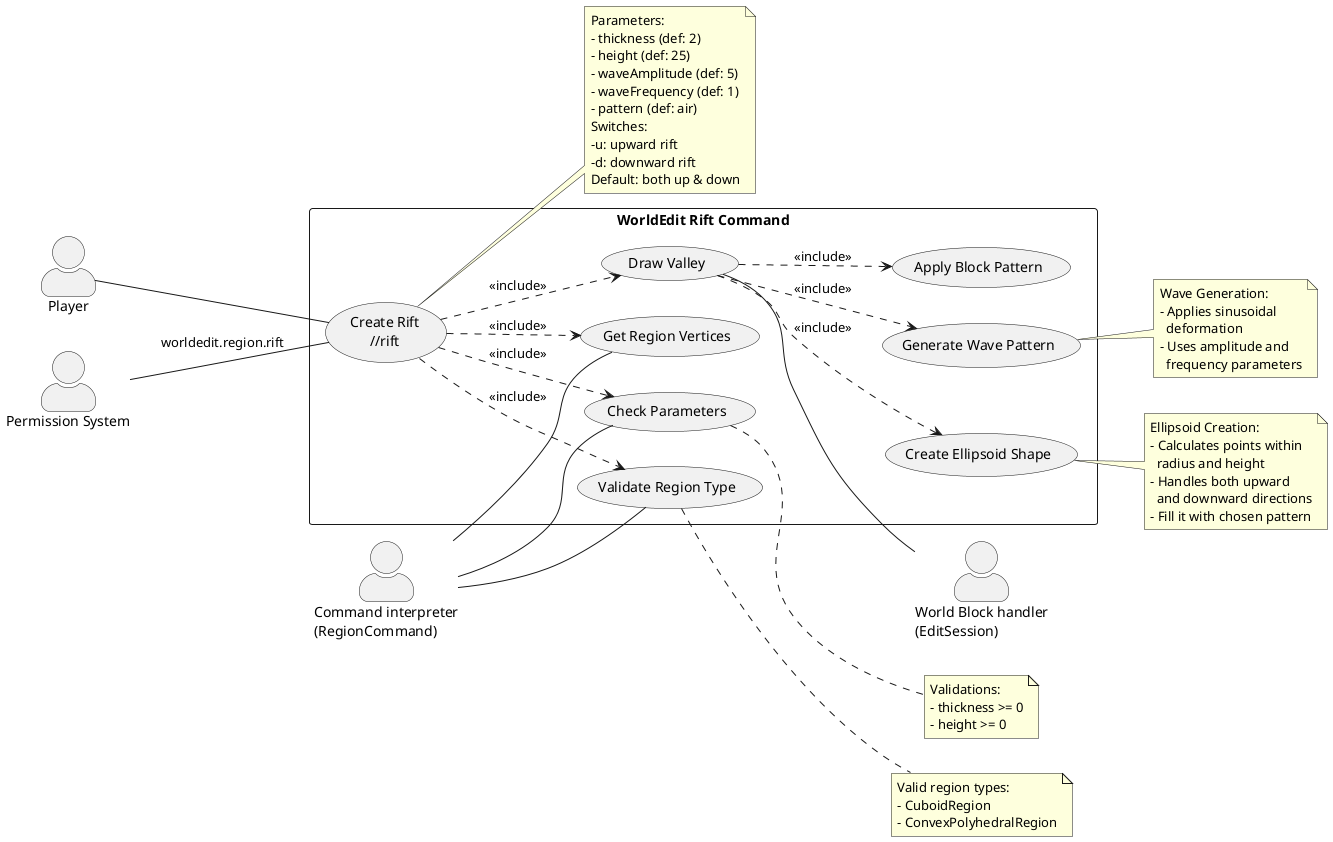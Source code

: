 @startuml

left to right direction
skinparam actorStyle awesome
skinparam packageStyle rectangle

actor "Player" as player
actor "Permission System" as perm
actor "Command interpreter\n(RegionCommand)" as region
actor "World Block handler\n(EditSession)" as edit

rectangle "WorldEdit Rift Command" {
  usecase "Create Rift\n//rift" as UC1
  
  usecase "Validate Region Type" as UC2
  usecase "Check Parameters" as UC3
  usecase "Get Region Vertices" as UC4
  usecase "Draw Valley" as UC5
  
  usecase "Generate Wave Pattern" as UC6
  usecase "Create Ellipsoid Shape" as UC7
  usecase "Apply Block Pattern" as UC8
  
}

' Main command flow
player -- UC1
perm -- UC1 : "worldedit.region.rift"

' Validation and preparation
UC1 ..> UC2 : <<include>>
UC1 ..> UC3 : <<include>>
UC1 ..> UC4 : <<include>>

' Valley creation process
UC5 -- edit
UC1 ..> UC5 : <<include>>
UC5 ..> UC6 : <<include>>
UC5 ..> UC7 : <<include>>
UC5 ..> UC8 : <<include>>

' External system interactions
region -- UC2
region -- UC3
region -- UC4

note right of UC1
  Parameters:
  - thickness (def: 2)
  - height (def: 25)
  - waveAmplitude (def: 5)
  - waveFrequency (def: 1)
  - pattern (def: air)
  Switches:
  -u: upward rift
  -d: downward rift
  Default: both up & down
end note

note right of UC2
  Valid region types:
  - CuboidRegion
  - ConvexPolyhedralRegion
end note

note right of UC3
  Validations:
  - thickness >= 0
  - height >= 0
end note

note right of UC6
  Wave Generation:
  - Applies sinusoidal
    deformation
  - Uses amplitude and
    frequency parameters
end note

note right of UC7
  Ellipsoid Creation:
  - Calculates points within
    radius and height
  - Handles both upward
    and downward directions
  - Fill it with chosen pattern
end note

@enduml
